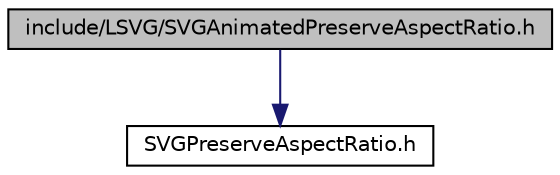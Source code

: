digraph G
{
  edge [fontname="Helvetica",fontsize="10",labelfontname="Helvetica",labelfontsize="10"];
  node [fontname="Helvetica",fontsize="10",shape=record];
  Node1 [label="include/LSVG/SVGAnimatedPreserveAspectRatio.h",height=0.2,width=0.4,color="black", fillcolor="grey75", style="filled" fontcolor="black"];
  Node1 -> Node2 [color="midnightblue",fontsize="10",style="solid",fontname="Helvetica"];
  Node2 [label="SVGPreserveAspectRatio.h",height=0.2,width=0.4,color="black", fillcolor="white", style="filled",URL="$_s_v_g_preserve_aspect_ratio_8h.html"];
}
